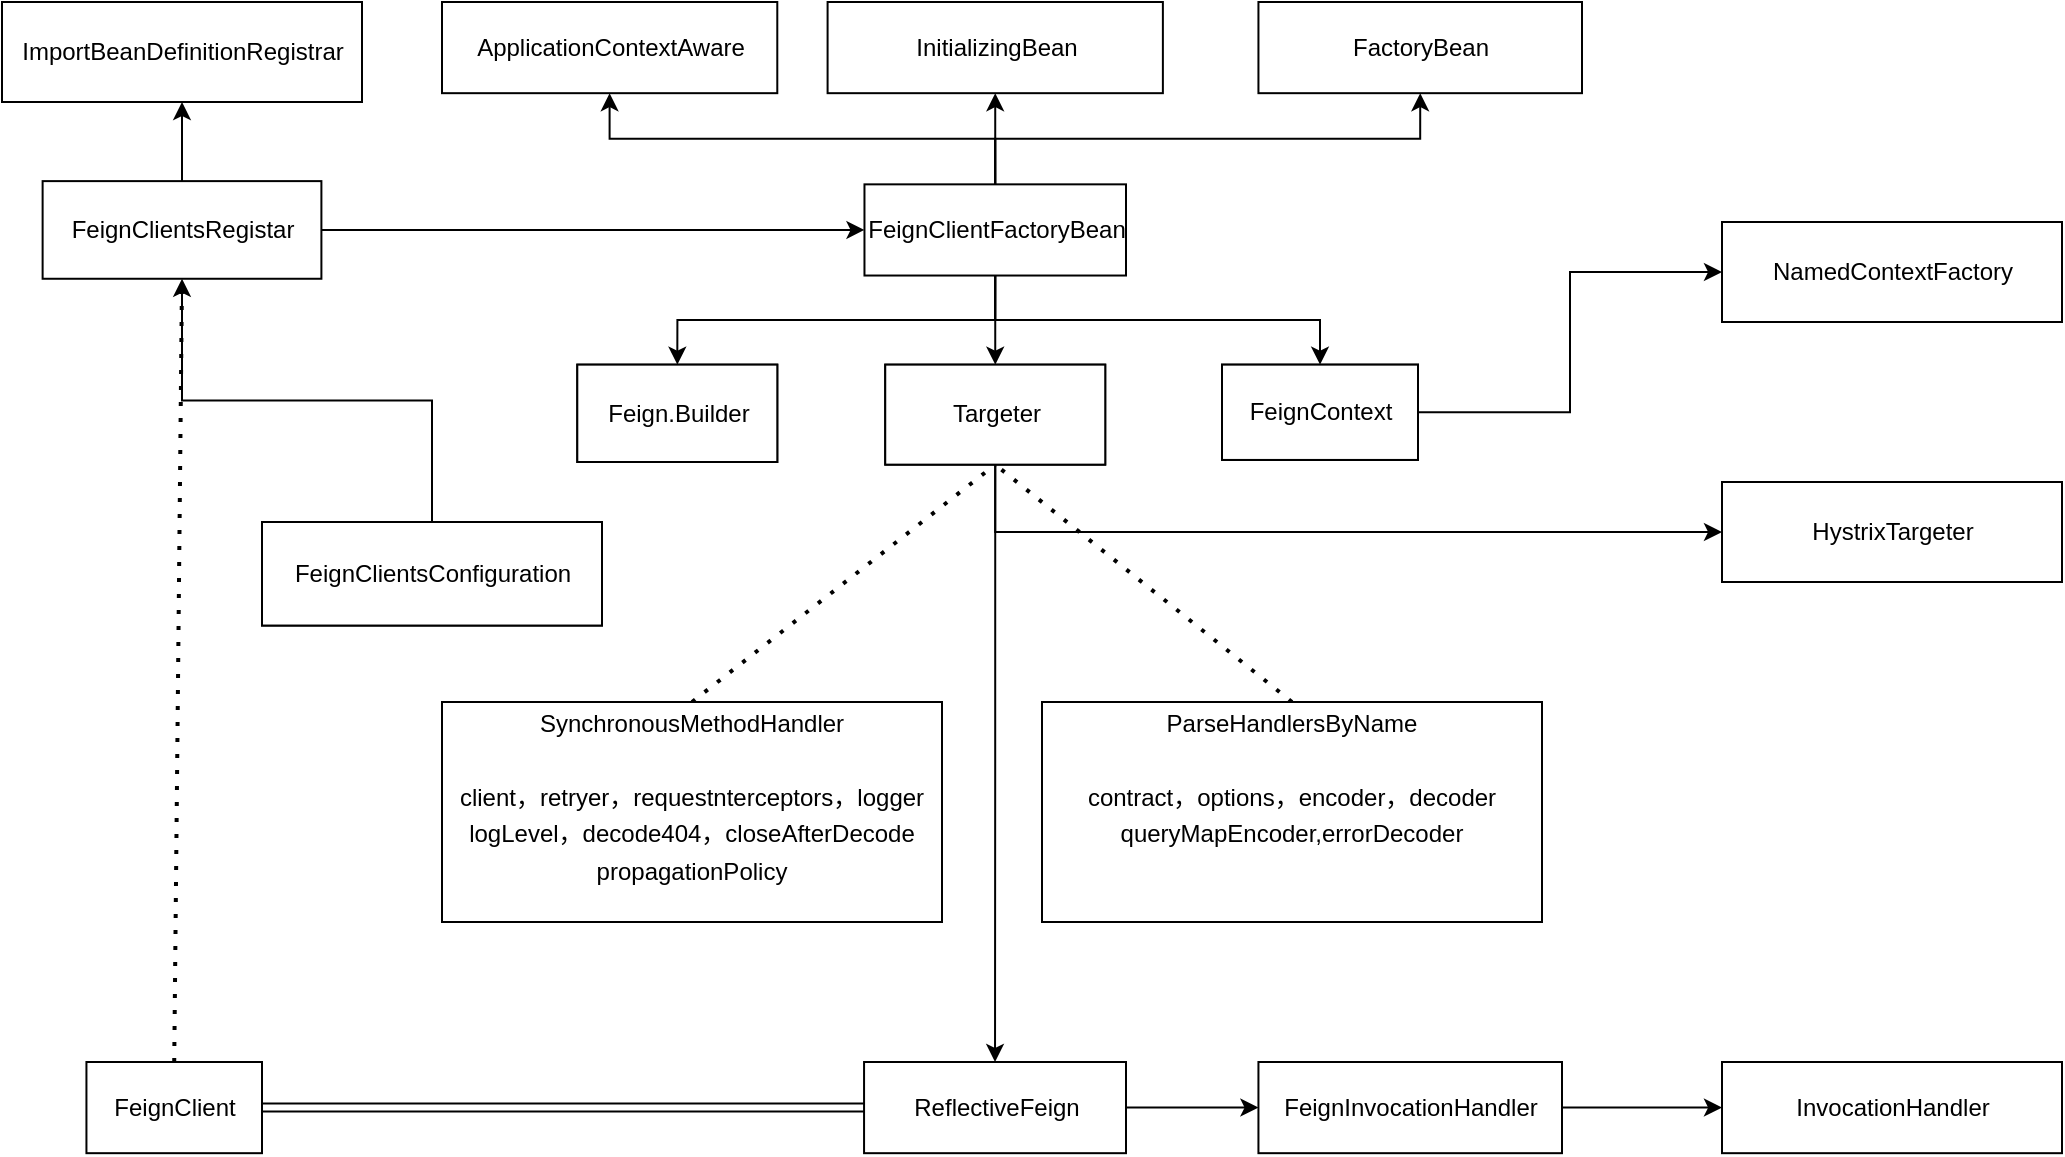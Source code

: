 <mxfile version="13.6.10" type="github" pages="3"><diagram id="WXtVy6_Q0ZzgCY-ID_3i" name="Page-1"><mxGraphModel dx="1193" dy="620" grid="1" gridSize="10" guides="1" tooltips="1" connect="1" arrows="1" fold="1" page="1" pageScale="1" pageWidth="827" pageHeight="1169" math="0" shadow="0"><root><mxCell id="0"/><mxCell id="1" parent="0"/><mxCell id="wZ2ea9Um9OlAb-2aIof9-77" value="" style="group" parent="1" vertex="1" connectable="0"><mxGeometry x="160" y="120" width="1030" height="575.59" as="geometry"/></mxCell><mxCell id="wZ2ea9Um9OlAb-2aIof9-4" value="FeignClientsRegistar" style="html=1;" parent="wZ2ea9Um9OlAb-2aIof9-77" vertex="1"><mxGeometry x="20.31" y="89.56" width="139.39" height="48.82" as="geometry"/></mxCell><mxCell id="wZ2ea9Um9OlAb-2aIof9-5" value="ImportBeanDefinitionRegistrar" style="html=1;" parent="wZ2ea9Um9OlAb-2aIof9-77" vertex="1"><mxGeometry width="180" height="50" as="geometry"/></mxCell><mxCell id="wZ2ea9Um9OlAb-2aIof9-6" style="edgeStyle=orthogonalEdgeStyle;rounded=0;orthogonalLoop=1;jettySize=auto;html=1;exitX=0.5;exitY=0;exitDx=0;exitDy=0;" parent="wZ2ea9Um9OlAb-2aIof9-77" source="wZ2ea9Um9OlAb-2aIof9-4" target="wZ2ea9Um9OlAb-2aIof9-5" edge="1"><mxGeometry relative="1" as="geometry"/></mxCell><mxCell id="wZ2ea9Um9OlAb-2aIof9-15" value="FeignClient" style="html=1;" parent="wZ2ea9Um9OlAb-2aIof9-77" vertex="1"><mxGeometry x="42.219" y="530.002" width="87.778" height="45.588" as="geometry"/></mxCell><mxCell id="wZ2ea9Um9OlAb-2aIof9-27" value="NamedContextFactory" style="html=1;" parent="wZ2ea9Um9OlAb-2aIof9-77" vertex="1"><mxGeometry x="860" y="110" width="170" height="50" as="geometry"/></mxCell><mxCell id="wZ2ea9Um9OlAb-2aIof9-31" style="edgeStyle=orthogonalEdgeStyle;rounded=0;orthogonalLoop=1;jettySize=auto;html=1;exitX=1;exitY=0.5;exitDx=0;exitDy=0;entryX=0;entryY=0.5;entryDx=0;entryDy=0;" parent="wZ2ea9Um9OlAb-2aIof9-77" source="wZ2ea9Um9OlAb-2aIof9-17" target="wZ2ea9Um9OlAb-2aIof9-27" edge="1"><mxGeometry relative="1" as="geometry"/></mxCell><mxCell id="wZ2ea9Um9OlAb-2aIof9-7" value="FeignClientFactoryBean" style="html=1;" parent="wZ2ea9Um9OlAb-2aIof9-77" vertex="1"><mxGeometry x="431.235" y="91.177" width="130.765" height="45.588" as="geometry"/></mxCell><mxCell id="wZ2ea9Um9OlAb-2aIof9-41" style="edgeStyle=orthogonalEdgeStyle;rounded=0;orthogonalLoop=1;jettySize=auto;html=1;exitX=1;exitY=0.5;exitDx=0;exitDy=0;entryX=0;entryY=0.5;entryDx=0;entryDy=0;" parent="wZ2ea9Um9OlAb-2aIof9-77" source="wZ2ea9Um9OlAb-2aIof9-4" target="wZ2ea9Um9OlAb-2aIof9-7" edge="1"><mxGeometry relative="1" as="geometry"/></mxCell><mxCell id="wZ2ea9Um9OlAb-2aIof9-9" value="&lt;span&gt;ApplicationContextAware&lt;/span&gt;" style="html=1;" parent="wZ2ea9Um9OlAb-2aIof9-77" vertex="1"><mxGeometry x="220" width="167.647" height="45.588" as="geometry"/></mxCell><mxCell id="wZ2ea9Um9OlAb-2aIof9-14" style="edgeStyle=orthogonalEdgeStyle;rounded=0;orthogonalLoop=1;jettySize=auto;html=1;exitX=0.5;exitY=0;exitDx=0;exitDy=0;" parent="wZ2ea9Um9OlAb-2aIof9-77" source="wZ2ea9Um9OlAb-2aIof9-7" target="wZ2ea9Um9OlAb-2aIof9-9" edge="1"><mxGeometry relative="1" as="geometry"/></mxCell><mxCell id="wZ2ea9Um9OlAb-2aIof9-10" value="InitializingBean" style="html=1;" parent="wZ2ea9Um9OlAb-2aIof9-77" vertex="1"><mxGeometry x="412.794" width="167.647" height="45.588" as="geometry"/></mxCell><mxCell id="wZ2ea9Um9OlAb-2aIof9-12" style="edgeStyle=orthogonalEdgeStyle;rounded=0;orthogonalLoop=1;jettySize=auto;html=1;exitX=0.5;exitY=0;exitDx=0;exitDy=0;entryX=0.5;entryY=1;entryDx=0;entryDy=0;" parent="wZ2ea9Um9OlAb-2aIof9-77" source="wZ2ea9Um9OlAb-2aIof9-7" target="wZ2ea9Um9OlAb-2aIof9-10" edge="1"><mxGeometry relative="1" as="geometry"/></mxCell><mxCell id="wZ2ea9Um9OlAb-2aIof9-11" value="FactoryBean" style="html=1;" parent="wZ2ea9Um9OlAb-2aIof9-77" vertex="1"><mxGeometry x="628.221" width="161.779" height="45.588" as="geometry"/></mxCell><mxCell id="wZ2ea9Um9OlAb-2aIof9-13" style="edgeStyle=orthogonalEdgeStyle;rounded=0;orthogonalLoop=1;jettySize=auto;html=1;exitX=0.5;exitY=0;exitDx=0;exitDy=0;entryX=0.5;entryY=1;entryDx=0;entryDy=0;" parent="wZ2ea9Um9OlAb-2aIof9-77" source="wZ2ea9Um9OlAb-2aIof9-7" target="wZ2ea9Um9OlAb-2aIof9-11" edge="1"><mxGeometry relative="1" as="geometry"/></mxCell><mxCell id="wZ2ea9Um9OlAb-2aIof9-16" value="Feign.Builder" style="html=1;" parent="wZ2ea9Um9OlAb-2aIof9-77" vertex="1"><mxGeometry x="287.65" y="181.32" width="100" height="48.68" as="geometry"/></mxCell><mxCell id="wZ2ea9Um9OlAb-2aIof9-18" style="edgeStyle=orthogonalEdgeStyle;rounded=0;orthogonalLoop=1;jettySize=auto;html=1;exitX=0.5;exitY=1;exitDx=0;exitDy=0;entryX=0.5;entryY=0;entryDx=0;entryDy=0;" parent="wZ2ea9Um9OlAb-2aIof9-77" source="wZ2ea9Um9OlAb-2aIof9-7" target="wZ2ea9Um9OlAb-2aIof9-16" edge="1"><mxGeometry relative="1" as="geometry"/></mxCell><mxCell id="wZ2ea9Um9OlAb-2aIof9-17" value="FeignContext" style="html=1;" parent="wZ2ea9Um9OlAb-2aIof9-77" vertex="1"><mxGeometry x="610" y="181.32" width="98" height="47.65" as="geometry"/></mxCell><mxCell id="wZ2ea9Um9OlAb-2aIof9-19" style="edgeStyle=orthogonalEdgeStyle;rounded=0;orthogonalLoop=1;jettySize=auto;html=1;exitX=0.5;exitY=1;exitDx=0;exitDy=0;" parent="wZ2ea9Um9OlAb-2aIof9-77" source="wZ2ea9Um9OlAb-2aIof9-7" target="wZ2ea9Um9OlAb-2aIof9-17" edge="1"><mxGeometry relative="1" as="geometry"/></mxCell><mxCell id="wZ2ea9Um9OlAb-2aIof9-51" style="edgeStyle=orthogonalEdgeStyle;rounded=0;orthogonalLoop=1;jettySize=auto;html=1;exitX=0.5;exitY=0;exitDx=0;exitDy=0;entryX=0.5;entryY=1;entryDx=0;entryDy=0;" parent="wZ2ea9Um9OlAb-2aIof9-77" source="wZ2ea9Um9OlAb-2aIof9-43" target="wZ2ea9Um9OlAb-2aIof9-4" edge="1"><mxGeometry relative="1" as="geometry"/></mxCell><mxCell id="wZ2ea9Um9OlAb-2aIof9-43" value="FeignClientsConfiguration" style="html=1;" parent="wZ2ea9Um9OlAb-2aIof9-77" vertex="1"><mxGeometry x="130" y="260" width="170" height="51.77" as="geometry"/></mxCell><mxCell id="wZ2ea9Um9OlAb-2aIof9-45" value="Targeter" style="html=1;" parent="wZ2ea9Um9OlAb-2aIof9-77" vertex="1"><mxGeometry x="441.62" y="181.32" width="110" height="50" as="geometry"/></mxCell><mxCell id="wZ2ea9Um9OlAb-2aIof9-46" style="edgeStyle=orthogonalEdgeStyle;rounded=0;orthogonalLoop=1;jettySize=auto;html=1;exitX=0.5;exitY=1;exitDx=0;exitDy=0;entryX=0.5;entryY=0;entryDx=0;entryDy=0;" parent="wZ2ea9Um9OlAb-2aIof9-77" source="wZ2ea9Um9OlAb-2aIof9-7" target="wZ2ea9Um9OlAb-2aIof9-45" edge="1"><mxGeometry relative="1" as="geometry"/></mxCell><mxCell id="wZ2ea9Um9OlAb-2aIof9-47" value="HystrixTargeter" style="html=1;" parent="wZ2ea9Um9OlAb-2aIof9-77" vertex="1"><mxGeometry x="860" y="240" width="170" height="50" as="geometry"/></mxCell><mxCell id="wZ2ea9Um9OlAb-2aIof9-48" style="edgeStyle=orthogonalEdgeStyle;rounded=0;orthogonalLoop=1;jettySize=auto;html=1;exitX=0.5;exitY=1;exitDx=0;exitDy=0;entryX=0;entryY=0.5;entryDx=0;entryDy=0;" parent="wZ2ea9Um9OlAb-2aIof9-77" source="wZ2ea9Um9OlAb-2aIof9-45" target="wZ2ea9Um9OlAb-2aIof9-47" edge="1"><mxGeometry relative="1" as="geometry"/></mxCell><mxCell id="wZ2ea9Um9OlAb-2aIof9-49" value="" style="endArrow=none;dashed=1;html=1;dashPattern=1 3;strokeWidth=2;exitX=0.5;exitY=0;exitDx=0;exitDy=0;entryX=0.5;entryY=1;entryDx=0;entryDy=0;" parent="wZ2ea9Um9OlAb-2aIof9-77" source="wZ2ea9Um9OlAb-2aIof9-71" target="wZ2ea9Um9OlAb-2aIof9-45" edge="1"><mxGeometry width="50" height="50" relative="1" as="geometry"><mxPoint x="376.745" y="340" as="sourcePoint"/><mxPoint x="500" y="240" as="targetPoint"/></mxGeometry></mxCell><mxCell id="wZ2ea9Um9OlAb-2aIof9-50" value="" style="endArrow=none;dashed=1;html=1;dashPattern=1 3;strokeWidth=2;exitX=0.5;exitY=0;exitDx=0;exitDy=0;entryX=0.5;entryY=1;entryDx=0;entryDy=0;" parent="wZ2ea9Um9OlAb-2aIof9-77" source="wZ2ea9Um9OlAb-2aIof9-15" target="wZ2ea9Um9OlAb-2aIof9-4" edge="1"><mxGeometry width="50" height="50" relative="1" as="geometry"><mxPoint x="470" y="330" as="sourcePoint"/><mxPoint x="520" y="280" as="targetPoint"/></mxGeometry></mxCell><mxCell id="wZ2ea9Um9OlAb-2aIof9-52" value="Feign.Builder" style="html=1;" parent="wZ2ea9Um9OlAb-2aIof9-77" vertex="1"><mxGeometry x="287.65" y="181.32" width="100" height="48.68" as="geometry"/></mxCell><mxCell id="wZ2ea9Um9OlAb-2aIof9-53" value="FeignContext" style="html=1;" parent="wZ2ea9Um9OlAb-2aIof9-77" vertex="1"><mxGeometry x="610" y="181.32" width="98" height="47.65" as="geometry"/></mxCell><mxCell id="wZ2ea9Um9OlAb-2aIof9-54" value="FeignClientsConfiguration" style="html=1;" parent="wZ2ea9Um9OlAb-2aIof9-77" vertex="1"><mxGeometry x="130" y="260" width="170" height="51.77" as="geometry"/></mxCell><mxCell id="wZ2ea9Um9OlAb-2aIof9-56" value="Targeter" style="html=1;" parent="wZ2ea9Um9OlAb-2aIof9-77" vertex="1"><mxGeometry x="441.62" y="181.32" width="110" height="50" as="geometry"/></mxCell><mxCell id="wZ2ea9Um9OlAb-2aIof9-58" value="ReflectiveFeign" style="html=1;" parent="wZ2ea9Um9OlAb-2aIof9-77" vertex="1"><mxGeometry x="431.03" y="530" width="130.97" height="45.59" as="geometry"/></mxCell><mxCell id="wZ2ea9Um9OlAb-2aIof9-67" style="edgeStyle=orthogonalEdgeStyle;rounded=0;orthogonalLoop=1;jettySize=auto;html=1;shape=link;" parent="wZ2ea9Um9OlAb-2aIof9-77" source="wZ2ea9Um9OlAb-2aIof9-15" target="wZ2ea9Um9OlAb-2aIof9-58" edge="1"><mxGeometry relative="1" as="geometry"/></mxCell><mxCell id="wZ2ea9Um9OlAb-2aIof9-68" style="edgeStyle=orthogonalEdgeStyle;rounded=0;orthogonalLoop=1;jettySize=auto;html=1;exitX=0.5;exitY=1;exitDx=0;exitDy=0;entryX=0.5;entryY=0;entryDx=0;entryDy=0;" parent="wZ2ea9Um9OlAb-2aIof9-77" source="wZ2ea9Um9OlAb-2aIof9-56" target="wZ2ea9Um9OlAb-2aIof9-58" edge="1"><mxGeometry relative="1" as="geometry"/></mxCell><mxCell id="wZ2ea9Um9OlAb-2aIof9-62" value="" style="endArrow=none;dashed=1;html=1;dashPattern=1 3;strokeWidth=2;exitX=0.5;exitY=0;exitDx=0;exitDy=0;entryX=0.5;entryY=1;entryDx=0;entryDy=0;" parent="wZ2ea9Um9OlAb-2aIof9-77" source="wZ2ea9Um9OlAb-2aIof9-72" target="wZ2ea9Um9OlAb-2aIof9-56" edge="1"><mxGeometry width="50" height="50" relative="1" as="geometry"><mxPoint x="616.745" y="340" as="sourcePoint"/><mxPoint x="506.62" y="241.32" as="targetPoint"/></mxGeometry></mxCell><mxCell id="wZ2ea9Um9OlAb-2aIof9-71" value="&lt;p style=&quot;margin: 0px ; margin-top: 4px ; text-align: center&quot;&gt;&lt;span&gt;SynchronousMethodHandler&lt;/span&gt;&lt;br&gt;&lt;/p&gt;&lt;p style=&quot;margin: 0px ; margin-top: 4px ; text-align: center&quot;&gt;&lt;span&gt;&lt;br&gt;&lt;/span&gt;&lt;/p&gt;&lt;p style=&quot;margin: 0px ; margin-top: 4px ; text-align: center&quot;&gt;&lt;span&gt;client，retryer，requestnterceptors，logger&lt;/span&gt;&lt;/p&gt;&lt;p style=&quot;margin: 0px ; margin-top: 4px ; text-align: center&quot;&gt;&lt;span&gt;logLevel，decode404，closeAfterDecode&lt;/span&gt;&lt;/p&gt;&lt;p style=&quot;margin: 0px ; margin-top: 4px ; text-align: center&quot;&gt;&lt;span&gt;propagationPolicy&lt;/span&gt;&lt;/p&gt;" style="verticalAlign=top;align=left;overflow=fill;fontSize=12;fontFamily=Helvetica;html=1;" parent="wZ2ea9Um9OlAb-2aIof9-77" vertex="1"><mxGeometry x="220" y="350" width="250" height="110" as="geometry"/></mxCell><mxCell id="wZ2ea9Um9OlAb-2aIof9-72" value="&lt;p style=&quot;margin: 0px ; margin-top: 4px ; text-align: center&quot;&gt;&lt;span&gt;ParseHandlersByName&lt;/span&gt;&lt;br&gt;&lt;/p&gt;&lt;p style=&quot;margin: 0px ; margin-top: 4px ; text-align: center&quot;&gt;&lt;span&gt;&lt;br&gt;&lt;/span&gt;&lt;/p&gt;&lt;p style=&quot;margin: 0px ; margin-top: 4px ; text-align: center&quot;&gt;contract，options，encoder，decoder&lt;/p&gt;&lt;p style=&quot;margin: 0px ; margin-top: 4px ; text-align: center&quot;&gt;queryMapEncoder,errorDecoder&lt;/p&gt;" style="verticalAlign=top;align=left;overflow=fill;fontSize=12;fontFamily=Helvetica;html=1;" parent="wZ2ea9Um9OlAb-2aIof9-77" vertex="1"><mxGeometry x="520" y="350" width="250" height="110" as="geometry"/></mxCell><mxCell id="wZ2ea9Um9OlAb-2aIof9-73" value="FeignInvocationHandler" style="html=1;" parent="wZ2ea9Um9OlAb-2aIof9-77" vertex="1"><mxGeometry x="628.22" y="530" width="151.78" height="45.59" as="geometry"/></mxCell><mxCell id="wZ2ea9Um9OlAb-2aIof9-74" style="edgeStyle=orthogonalEdgeStyle;rounded=0;orthogonalLoop=1;jettySize=auto;html=1;exitX=1;exitY=0.5;exitDx=0;exitDy=0;" parent="wZ2ea9Um9OlAb-2aIof9-77" source="wZ2ea9Um9OlAb-2aIof9-58" target="wZ2ea9Um9OlAb-2aIof9-73" edge="1"><mxGeometry relative="1" as="geometry"/></mxCell><mxCell id="wZ2ea9Um9OlAb-2aIof9-75" value="InvocationHandler" style="html=1;" parent="wZ2ea9Um9OlAb-2aIof9-77" vertex="1"><mxGeometry x="860" y="530" width="170" height="45.59" as="geometry"/></mxCell><mxCell id="wZ2ea9Um9OlAb-2aIof9-76" style="edgeStyle=orthogonalEdgeStyle;rounded=0;orthogonalLoop=1;jettySize=auto;html=1;exitX=1;exitY=0.5;exitDx=0;exitDy=0;entryX=0;entryY=0.5;entryDx=0;entryDy=0;" parent="wZ2ea9Um9OlAb-2aIof9-77" source="wZ2ea9Um9OlAb-2aIof9-73" target="wZ2ea9Um9OlAb-2aIof9-75" edge="1"><mxGeometry relative="1" as="geometry"/></mxCell></root></mxGraphModel></diagram><diagram id="8IY2CzRULCG6rKdus1Kc" name="Page-2"><mxGraphModel dx="2020" dy="620" grid="1" gridSize="10" guides="1" tooltips="1" connect="1" arrows="1" fold="1" page="1" pageScale="1" pageWidth="827" pageHeight="1169" math="0" shadow="0"><root><mxCell id="kbiIjP0vhWrSxmMvNxc6-0"/><mxCell id="kbiIjP0vhWrSxmMvNxc6-1" parent="kbiIjP0vhWrSxmMvNxc6-0"/><mxCell id="Dwqtk77nLKzXEXndjXCj-1" style="edgeStyle=orthogonalEdgeStyle;rounded=0;orthogonalLoop=1;jettySize=auto;html=1;exitX=1;exitY=0.5;exitDx=0;exitDy=0;" edge="1" parent="kbiIjP0vhWrSxmMvNxc6-1" source="Dwqtk77nLKzXEXndjXCj-0"><mxGeometry relative="1" as="geometry"><mxPoint x="70" y="340" as="targetPoint"/></mxGeometry></mxCell><mxCell id="Dwqtk77nLKzXEXndjXCj-0" value="线索中台" style="shape=ext;rounded=1;html=1;whiteSpace=wrap;" vertex="1" parent="kbiIjP0vhWrSxmMvNxc6-1"><mxGeometry x="-110" y="310" width="110" height="60" as="geometry"/></mxCell><mxCell id="Dwqtk77nLKzXEXndjXCj-4" value="" style="edgeStyle=orthogonalEdgeStyle;rounded=0;orthogonalLoop=1;jettySize=auto;html=1;" edge="1" parent="kbiIjP0vhWrSxmMvNxc6-1" source="Dwqtk77nLKzXEXndjXCj-2" target="Dwqtk77nLKzXEXndjXCj-3"><mxGeometry relative="1" as="geometry"/></mxCell><mxCell id="Dwqtk77nLKzXEXndjXCj-2" value="聚焦服务" style="shape=ext;rounded=1;html=1;whiteSpace=wrap;" vertex="1" parent="kbiIjP0vhWrSxmMvNxc6-1"><mxGeometry x="70" y="310" width="110" height="60" as="geometry"/></mxCell><mxCell id="Dwqtk77nLKzXEXndjXCj-3" value="触达服务" style="shape=ext;rounded=1;html=1;whiteSpace=wrap;" vertex="1" parent="kbiIjP0vhWrSxmMvNxc6-1"><mxGeometry x="270" y="310" width="110" height="60" as="geometry"/></mxCell></root></mxGraphModel></diagram><diagram id="AK-LSocjXdVvkQNDUliI" name="Page-3"><mxGraphModel dx="1193" dy="620" grid="1" gridSize="10" guides="1" tooltips="1" connect="1" arrows="1" fold="1" page="1" pageScale="1" pageWidth="827" pageHeight="1169" math="0" shadow="0"><root><mxCell id="fpEJH5M3gLZwB1M1WCJ8-0"/><mxCell id="fpEJH5M3gLZwB1M1WCJ8-1" parent="fpEJH5M3gLZwB1M1WCJ8-0"/></root></mxGraphModel></diagram></mxfile>